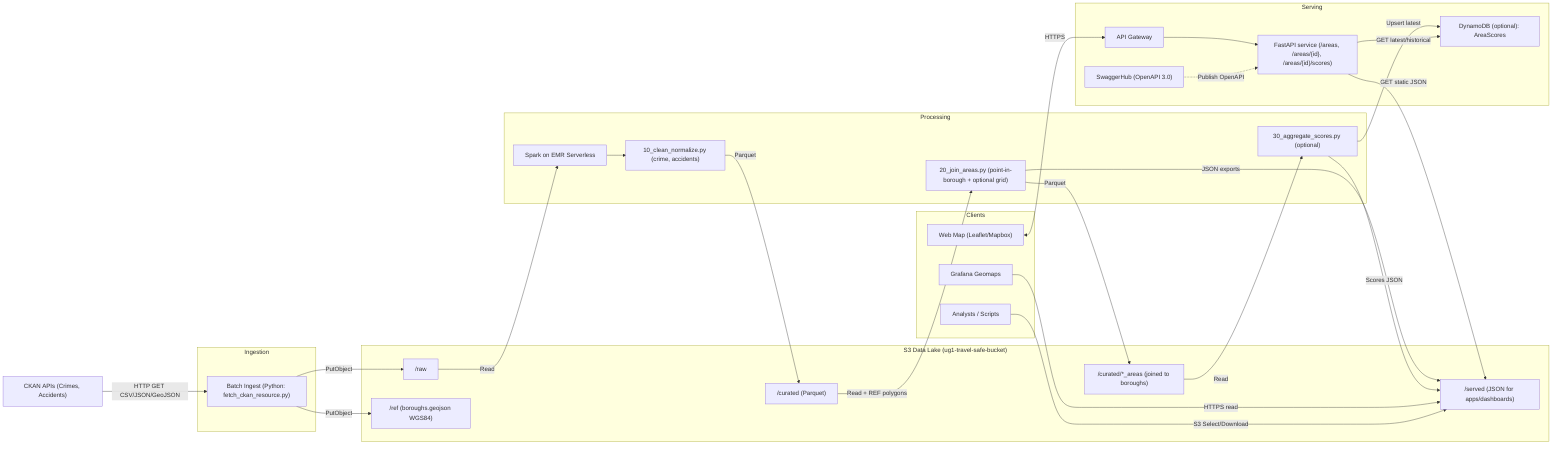 flowchart LR
  %% --- External Sources ---
  CKAN["CKAN APIs (Crimes, Accidents)"]

  %% --- Ingestion ---
  subgraph Ingestion
    ING["Batch Ingest (Python: fetch_ckan_resource.py)"]
  end

  %% --- Storage (Data Lake) ---
  subgraph "S3 Data Lake (ug1-travel-safe-bucket)"
    RAW["/raw"]
    REF["/ref (boroughs.geojson WGS84)"]
    CUR["/curated (Parquet)"]
    CURA["/curated/*_areas (joined to boroughs)"]
    SRV["/served (JSON for apps/dashboards)"]
  end

  %% --- Processing ---
  subgraph Processing
    EMR["Spark on EMR Serverless"]
    CLEAN["10_clean_normalize.py (crime, accidents)"]
    JOIN["20_join_areas.py (point-in-borough + optional grid)"]
    AGG["30_aggregate_scores.py (optional)"]
  end

  %% --- Serving/Data API ---
  subgraph Serving
    DDB["DynamoDB (optional): AreaScores"]
    API["FastAPI service (/areas, /areas/{id}, /areas/{id}/scores)"]
    GATE["API Gateway"]
    SWG["SwaggerHub (OpenAPI 3.0)"]
  end

  %% --- Clients ---
  subgraph Clients
    MAP["Web Map (Leaflet/Mapbox)"]
    GRAF["Grafana Geomaps"]
    CLI["Analysts / Scripts"]
  end

  %% --- Flow ---
  CKAN -->|HTTP GET CSV/JSON/GeoJSON| ING
  ING -->|PutObject| RAW
  ING -->|PutObject| REF

  RAW -->|Read| EMR
  EMR --> CLEAN
  CLEAN -->|Parquet| CUR

  CUR -->|Read + REF polygons| JOIN
  JOIN -->|Parquet| CURA
  JOIN -->|JSON exports| SRV

  CURA -->|Read| AGG
  AGG -->|Scores JSON| SRV
  AGG -->|Upsert latest| DDB

  GATE --> API
  API -->|GET latest/historical| DDB
  API -->|GET static JSON| SRV
  SWG -.->|Publish OpenAPI| API

  MAP <-->|HTTPS| GATE
  GRAF -->|HTTPS read| SRV
  CLI -->|S3 Select/Download| SRV